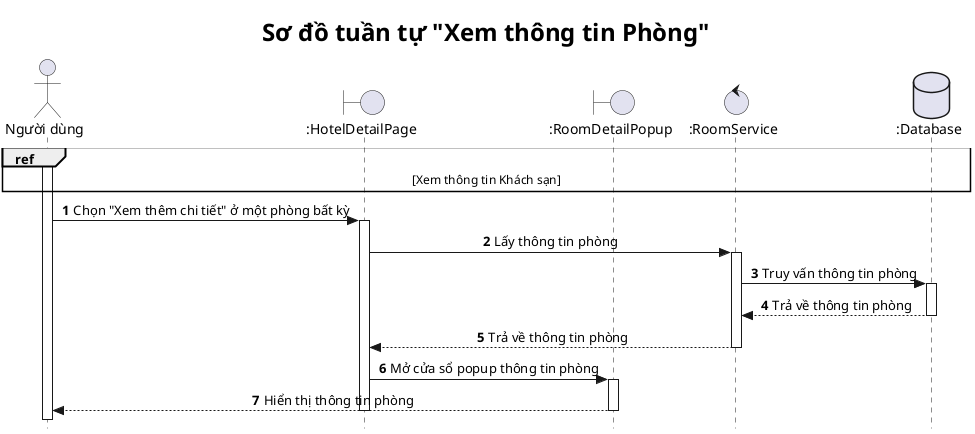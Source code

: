 @startuml

title <size: 24> Sơ đồ tuần tự "Xem thông tin Phòng" </size>

skinparam style strictuml
skinparam SequenceMessageAlignment center

autonumber

actor "Người dùng" as U
boundary ":HotelDetailPage" as HDP
boundary ":RoomDetailPopup" as RDP
control ":RoomService" as RS
database ":Database" as DB  

ref over U, DB
    [Xem thông tin Khách sạn]
end ref


activate U
U -> HDP: Chọn "Xem thêm chi tiết" ở một phòng bất kỳ
activate HDP
HDP -> RS: Lấy thông tin phòng
activate RS
RS -> DB: Truy vấn thông tin phòng
activate DB
DB --> RS: Trả về thông tin phòng
deactivate DB
RS --> HDP: Trả về thông tin phòng
deactivate RS
HDP -> RDP: Mở cửa sổ popup thông tin phòng
activate RDP
RDP --> U: Hiển thị thông tin phòng
deactivate RDP
deactivate HDP

@enduml